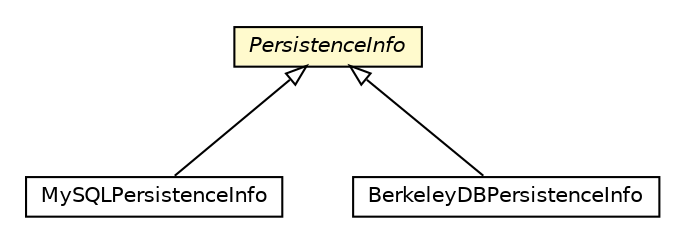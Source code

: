 #!/usr/local/bin/dot
#
# Class diagram 
# Generated by UMLGraph version 5.1 (http://www.umlgraph.org/)
#

digraph G {
	edge [fontname="Helvetica",fontsize=10,labelfontname="Helvetica",labelfontsize=10];
	node [fontname="Helvetica",fontsize=10,shape=plaintext];
	nodesep=0.25;
	ranksep=0.5;
	// pt.ist.fenixframework.project.persistence.PersistenceInfo
	c23894 [label=<<table title="pt.ist.fenixframework.project.persistence.PersistenceInfo" border="0" cellborder="1" cellspacing="0" cellpadding="2" port="p" bgcolor="lemonChiffon" href="./PersistenceInfo.html">
		<tr><td><table border="0" cellspacing="0" cellpadding="1">
<tr><td align="center" balign="center"><font face="Helvetica-Oblique"> PersistenceInfo </font></td></tr>
		</table></td></tr>
		</table>>, fontname="Helvetica", fontcolor="black", fontsize=10.0];
	// pt.ist.fenixframework.project.persistence.MySQLPersistenceInfo
	c23896 [label=<<table title="pt.ist.fenixframework.project.persistence.MySQLPersistenceInfo" border="0" cellborder="1" cellspacing="0" cellpadding="2" port="p" href="./MySQLPersistenceInfo.html">
		<tr><td><table border="0" cellspacing="0" cellpadding="1">
<tr><td align="center" balign="center"> MySQLPersistenceInfo </td></tr>
		</table></td></tr>
		</table>>, fontname="Helvetica", fontcolor="black", fontsize=10.0];
	// pt.ist.fenixframework.project.persistence.BerkeleyDBPersistenceInfo
	c23897 [label=<<table title="pt.ist.fenixframework.project.persistence.BerkeleyDBPersistenceInfo" border="0" cellborder="1" cellspacing="0" cellpadding="2" port="p" href="./BerkeleyDBPersistenceInfo.html">
		<tr><td><table border="0" cellspacing="0" cellpadding="1">
<tr><td align="center" balign="center"> BerkeleyDBPersistenceInfo </td></tr>
		</table></td></tr>
		</table>>, fontname="Helvetica", fontcolor="black", fontsize=10.0];
	//pt.ist.fenixframework.project.persistence.MySQLPersistenceInfo extends pt.ist.fenixframework.project.persistence.PersistenceInfo
	c23894:p -> c23896:p [dir=back,arrowtail=empty];
	//pt.ist.fenixframework.project.persistence.BerkeleyDBPersistenceInfo extends pt.ist.fenixframework.project.persistence.PersistenceInfo
	c23894:p -> c23897:p [dir=back,arrowtail=empty];
}


